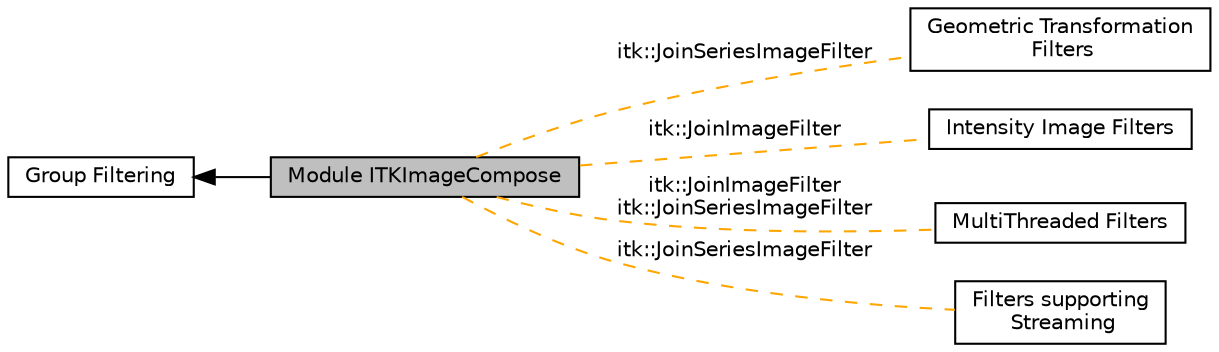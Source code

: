 digraph "Module ITKImageCompose"
{
  edge [fontname="Helvetica",fontsize="10",labelfontname="Helvetica",labelfontsize="10"];
  node [fontname="Helvetica",fontsize="10",shape=box];
  rankdir=LR;
  Node5 [label="Geometric Transformation\l Filters",height=0.2,width=0.4,color="black", fillcolor="white", style="filled",URL="$group__GeometricTransform.html",tooltip=" "];
  Node2 [label="Group Filtering",height=0.2,width=0.4,color="black", fillcolor="white", style="filled",URL="$group__Group-Filtering.html",tooltip=" "];
  Node1 [label="Module ITKImageCompose",height=0.2,width=0.4,color="black", fillcolor="grey75", style="filled", fontcolor="black",tooltip=" "];
  Node3 [label="Intensity Image Filters",height=0.2,width=0.4,color="black", fillcolor="white", style="filled",URL="$group__IntensityImageFilters.html",tooltip=" "];
  Node4 [label="MultiThreaded Filters",height=0.2,width=0.4,color="black", fillcolor="white", style="filled",URL="$group__MultiThreaded.html",tooltip=" "];
  Node6 [label="Filters supporting\l Streaming",height=0.2,width=0.4,color="black", fillcolor="white", style="filled",URL="$group__Streamed.html",tooltip=" "];
  Node2->Node1 [shape=plaintext, dir="back", style="solid"];
  Node1->Node3 [shape=plaintext, label="itk::JoinImageFilter", color="orange", dir="none", style="dashed"];
  Node1->Node4 [shape=plaintext, label="itk::JoinImageFilter\nitk::JoinSeriesImageFilter", color="orange", dir="none", style="dashed"];
  Node1->Node5 [shape=plaintext, label="itk::JoinSeriesImageFilter", color="orange", dir="none", style="dashed"];
  Node1->Node6 [shape=plaintext, label="itk::JoinSeriesImageFilter", color="orange", dir="none", style="dashed"];
}
